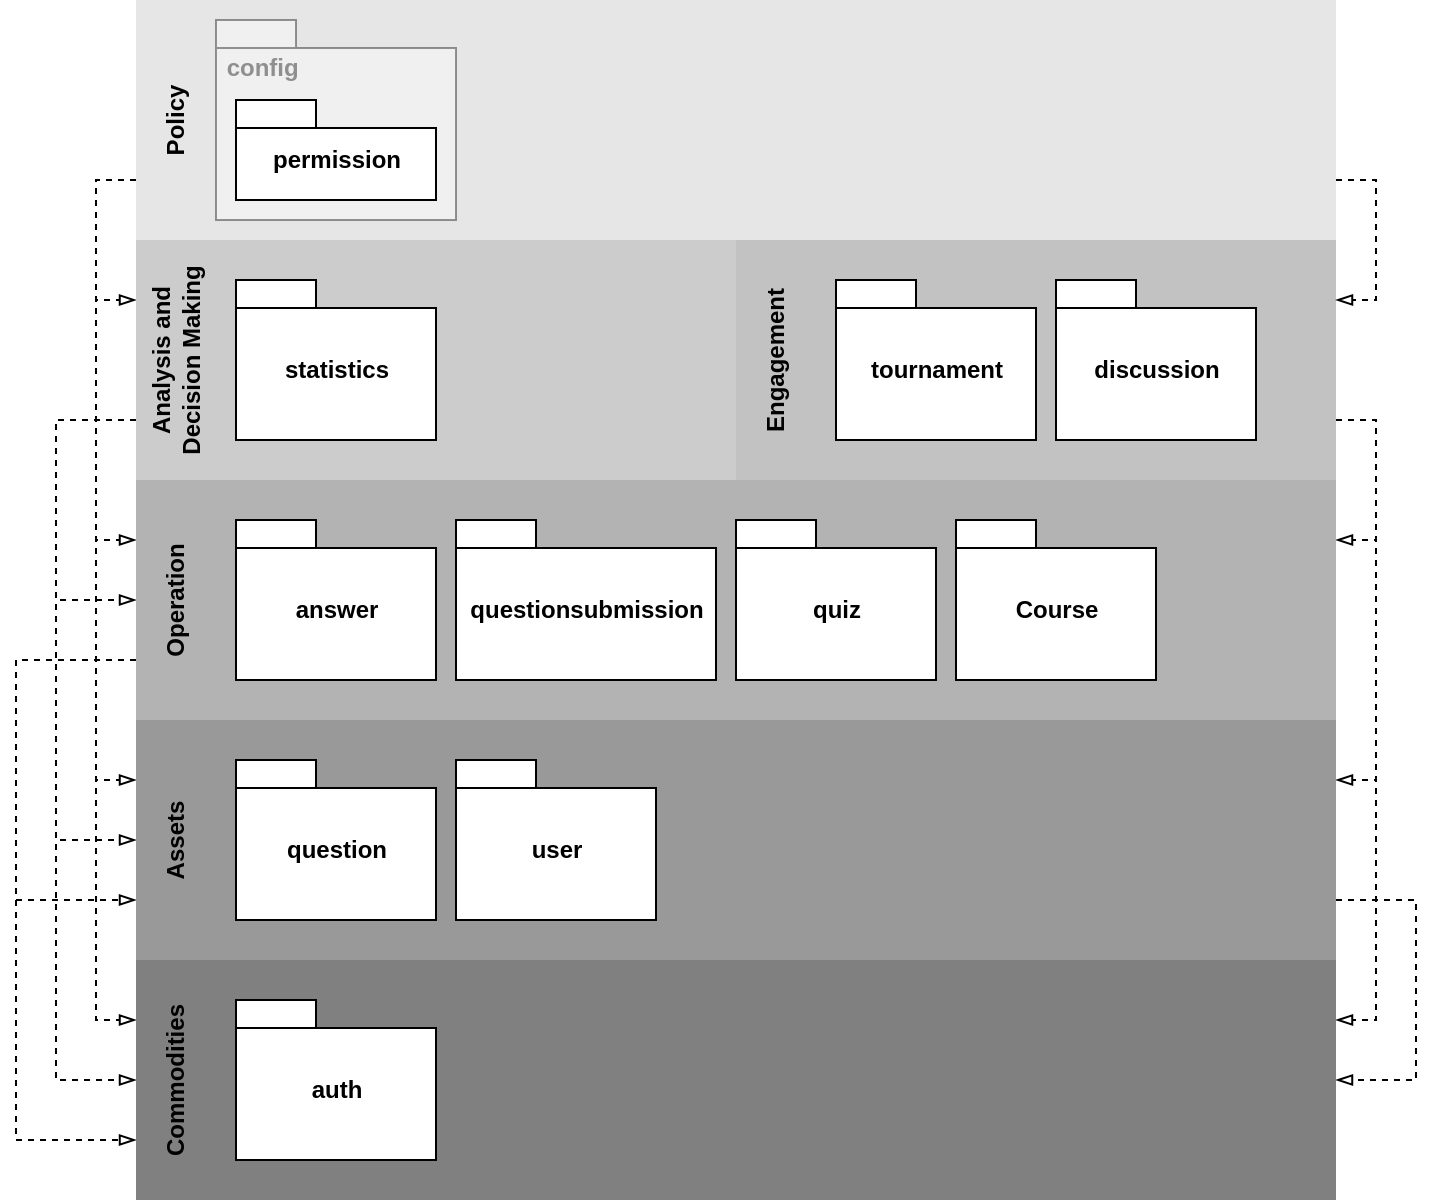 <mxfile version="14.1.3" type="device"><diagram id="PT3bpkTvukQqYA20z33V" name="Page-1"><mxGraphModel dx="1422" dy="762" grid="1" gridSize="10" guides="1" tooltips="1" connect="1" arrows="1" fold="1" page="1" pageScale="1" pageWidth="850" pageHeight="1100" math="0" shadow="0"><root><mxCell id="0"/><mxCell id="1" parent="0"/><mxCell id="2_2o-RVly2B83f6Iuyst-39" style="edgeStyle=orthogonalEdgeStyle;rounded=0;orthogonalLoop=1;jettySize=auto;html=1;exitX=1;exitY=0.75;exitDx=0;exitDy=0;entryX=1;entryY=0.25;entryDx=0;entryDy=0;dashed=1;endArrow=blockThin;endFill=0;fontColor=#000000;" parent="1" source="2_2o-RVly2B83f6Iuyst-22" target="2_2o-RVly2B83f6Iuyst-3" edge="1"><mxGeometry relative="1" as="geometry"/></mxCell><mxCell id="2_2o-RVly2B83f6Iuyst-40" style="edgeStyle=orthogonalEdgeStyle;rounded=0;orthogonalLoop=1;jettySize=auto;html=1;exitX=1;exitY=0.75;exitDx=0;exitDy=0;entryX=1;entryY=0.25;entryDx=0;entryDy=0;dashed=1;endArrow=blockThin;endFill=0;fontColor=#000000;" parent="1" source="2_2o-RVly2B83f6Iuyst-22" target="2_2o-RVly2B83f6Iuyst-4" edge="1"><mxGeometry relative="1" as="geometry"/></mxCell><mxCell id="2_2o-RVly2B83f6Iuyst-41" style="edgeStyle=orthogonalEdgeStyle;rounded=0;orthogonalLoop=1;jettySize=auto;html=1;exitX=1;exitY=0.75;exitDx=0;exitDy=0;entryX=1;entryY=0.25;entryDx=0;entryDy=0;dashed=1;endArrow=blockThin;endFill=0;fontColor=#000000;" parent="1" source="2_2o-RVly2B83f6Iuyst-22" target="2_2o-RVly2B83f6Iuyst-5" edge="1"><mxGeometry relative="1" as="geometry"/></mxCell><mxCell id="2_2o-RVly2B83f6Iuyst-22" value="" style="rounded=0;whiteSpace=wrap;html=1;strokeColor=none;fillColor=#C2C2C2;" parent="1" vertex="1"><mxGeometry x="420" y="200" width="300" height="120" as="geometry"/></mxCell><mxCell id="2_2o-RVly2B83f6Iuyst-27" style="edgeStyle=orthogonalEdgeStyle;rounded=0;orthogonalLoop=1;jettySize=auto;html=1;exitX=0;exitY=0.75;exitDx=0;exitDy=0;entryX=0;entryY=0.25;entryDx=0;entryDy=0;dashed=1;endArrow=blockThin;endFill=0;fontColor=#000000;" parent="1" source="2_2o-RVly2B83f6Iuyst-1" target="2_2o-RVly2B83f6Iuyst-2" edge="1"><mxGeometry relative="1" as="geometry"/></mxCell><mxCell id="2_2o-RVly2B83f6Iuyst-28" style="edgeStyle=orthogonalEdgeStyle;rounded=0;orthogonalLoop=1;jettySize=auto;html=1;exitX=0;exitY=0.75;exitDx=0;exitDy=0;entryX=0;entryY=0.25;entryDx=0;entryDy=0;dashed=1;endArrow=blockThin;endFill=0;fontColor=#000000;" parent="1" source="2_2o-RVly2B83f6Iuyst-1" target="2_2o-RVly2B83f6Iuyst-3" edge="1"><mxGeometry relative="1" as="geometry"/></mxCell><mxCell id="2_2o-RVly2B83f6Iuyst-29" style="edgeStyle=orthogonalEdgeStyle;rounded=0;orthogonalLoop=1;jettySize=auto;html=1;exitX=0;exitY=0.75;exitDx=0;exitDy=0;entryX=0;entryY=0.25;entryDx=0;entryDy=0;dashed=1;endArrow=blockThin;endFill=0;fontColor=#000000;" parent="1" source="2_2o-RVly2B83f6Iuyst-1" target="2_2o-RVly2B83f6Iuyst-4" edge="1"><mxGeometry relative="1" as="geometry"/></mxCell><mxCell id="2_2o-RVly2B83f6Iuyst-30" style="edgeStyle=orthogonalEdgeStyle;rounded=0;orthogonalLoop=1;jettySize=auto;html=1;exitX=0;exitY=0.75;exitDx=0;exitDy=0;entryX=0;entryY=0.25;entryDx=0;entryDy=0;dashed=1;endArrow=blockThin;endFill=0;fontColor=#000000;" parent="1" source="2_2o-RVly2B83f6Iuyst-1" target="2_2o-RVly2B83f6Iuyst-5" edge="1"><mxGeometry relative="1" as="geometry"/></mxCell><mxCell id="2_2o-RVly2B83f6Iuyst-31" style="edgeStyle=orthogonalEdgeStyle;rounded=0;orthogonalLoop=1;jettySize=auto;html=1;exitX=1;exitY=0.75;exitDx=0;exitDy=0;entryX=1;entryY=0.25;entryDx=0;entryDy=0;dashed=1;endArrow=blockThin;endFill=0;fontColor=#000000;" parent="1" source="2_2o-RVly2B83f6Iuyst-1" target="2_2o-RVly2B83f6Iuyst-22" edge="1"><mxGeometry relative="1" as="geometry"/></mxCell><mxCell id="2_2o-RVly2B83f6Iuyst-1" value="" style="rounded=0;whiteSpace=wrap;html=1;strokeColor=none;fillColor=#E6E6E6;" parent="1" vertex="1"><mxGeometry x="120" y="80" width="600" height="120" as="geometry"/></mxCell><mxCell id="2_2o-RVly2B83f6Iuyst-32" style="edgeStyle=orthogonalEdgeStyle;rounded=0;orthogonalLoop=1;jettySize=auto;html=1;exitX=0;exitY=0.75;exitDx=0;exitDy=0;entryX=0;entryY=0.5;entryDx=0;entryDy=0;dashed=1;endArrow=blockThin;endFill=0;fontColor=#000000;" parent="1" source="2_2o-RVly2B83f6Iuyst-2" target="2_2o-RVly2B83f6Iuyst-3" edge="1"><mxGeometry relative="1" as="geometry"><Array as="points"><mxPoint x="80" y="290"/><mxPoint x="80" y="380"/></Array></mxGeometry></mxCell><mxCell id="2_2o-RVly2B83f6Iuyst-33" style="edgeStyle=orthogonalEdgeStyle;rounded=0;orthogonalLoop=1;jettySize=auto;html=1;exitX=0;exitY=0.75;exitDx=0;exitDy=0;entryX=0;entryY=0.5;entryDx=0;entryDy=0;dashed=1;endArrow=blockThin;endFill=0;fontColor=#000000;" parent="1" source="2_2o-RVly2B83f6Iuyst-2" target="2_2o-RVly2B83f6Iuyst-4" edge="1"><mxGeometry relative="1" as="geometry"><Array as="points"><mxPoint x="80" y="290"/><mxPoint x="80" y="500"/></Array></mxGeometry></mxCell><mxCell id="2_2o-RVly2B83f6Iuyst-34" style="edgeStyle=orthogonalEdgeStyle;rounded=0;orthogonalLoop=1;jettySize=auto;html=1;exitX=0;exitY=0.75;exitDx=0;exitDy=0;entryX=0;entryY=0.5;entryDx=0;entryDy=0;dashed=1;endArrow=blockThin;endFill=0;fontColor=#000000;" parent="1" source="2_2o-RVly2B83f6Iuyst-2" target="2_2o-RVly2B83f6Iuyst-5" edge="1"><mxGeometry relative="1" as="geometry"><Array as="points"><mxPoint x="80" y="290"/><mxPoint x="80" y="620"/></Array></mxGeometry></mxCell><mxCell id="2_2o-RVly2B83f6Iuyst-2" value="" style="rounded=0;whiteSpace=wrap;html=1;strokeColor=none;fillColor=#CCCCCC;" parent="1" vertex="1"><mxGeometry x="120" y="200" width="300" height="120" as="geometry"/></mxCell><mxCell id="2_2o-RVly2B83f6Iuyst-35" style="edgeStyle=orthogonalEdgeStyle;rounded=0;orthogonalLoop=1;jettySize=auto;html=1;exitX=0;exitY=0.75;exitDx=0;exitDy=0;entryX=0;entryY=0.75;entryDx=0;entryDy=0;dashed=1;endArrow=blockThin;endFill=0;fontColor=#000000;" parent="1" source="2_2o-RVly2B83f6Iuyst-3" target="2_2o-RVly2B83f6Iuyst-4" edge="1"><mxGeometry relative="1" as="geometry"><Array as="points"><mxPoint x="60" y="410"/><mxPoint x="60" y="530"/></Array></mxGeometry></mxCell><mxCell id="2_2o-RVly2B83f6Iuyst-36" style="edgeStyle=orthogonalEdgeStyle;rounded=0;orthogonalLoop=1;jettySize=auto;html=1;exitX=0;exitY=0.75;exitDx=0;exitDy=0;entryX=0;entryY=0.75;entryDx=0;entryDy=0;dashed=1;endArrow=blockThin;endFill=0;fontColor=#000000;" parent="1" source="2_2o-RVly2B83f6Iuyst-3" target="2_2o-RVly2B83f6Iuyst-5" edge="1"><mxGeometry relative="1" as="geometry"><Array as="points"><mxPoint x="60" y="410"/><mxPoint x="60" y="650"/></Array></mxGeometry></mxCell><mxCell id="2_2o-RVly2B83f6Iuyst-3" value="" style="rounded=0;whiteSpace=wrap;html=1;strokeColor=none;fillColor=#B3B3B3;" parent="1" vertex="1"><mxGeometry x="120" y="320" width="600" height="120" as="geometry"/></mxCell><mxCell id="2_2o-RVly2B83f6Iuyst-38" style="edgeStyle=orthogonalEdgeStyle;rounded=0;orthogonalLoop=1;jettySize=auto;html=1;exitX=1;exitY=0.75;exitDx=0;exitDy=0;entryX=1;entryY=0.5;entryDx=0;entryDy=0;dashed=1;endArrow=blockThin;endFill=0;fontColor=#000000;" parent="1" source="2_2o-RVly2B83f6Iuyst-4" target="2_2o-RVly2B83f6Iuyst-5" edge="1"><mxGeometry relative="1" as="geometry"><Array as="points"><mxPoint x="760" y="530"/><mxPoint x="760" y="620"/></Array></mxGeometry></mxCell><mxCell id="2_2o-RVly2B83f6Iuyst-4" value="" style="rounded=0;whiteSpace=wrap;html=1;strokeColor=none;fillColor=#999999;" parent="1" vertex="1"><mxGeometry x="120" y="440" width="600" height="120" as="geometry"/></mxCell><mxCell id="2_2o-RVly2B83f6Iuyst-5" value="" style="rounded=0;whiteSpace=wrap;html=1;strokeColor=none;fillColor=#808080;" parent="1" vertex="1"><mxGeometry x="120" y="560" width="600" height="120" as="geometry"/></mxCell><mxCell id="2_2o-RVly2B83f6Iuyst-6" value="Policy" style="text;html=1;strokeColor=none;fillColor=none;align=center;verticalAlign=middle;whiteSpace=wrap;rounded=0;rotation=-90;fontStyle=1" parent="1" vertex="1"><mxGeometry x="80" y="130" width="120" height="20" as="geometry"/></mxCell><mxCell id="2_2o-RVly2B83f6Iuyst-7" value="Analysis and Decision Making" style="text;html=1;strokeColor=none;fillColor=none;align=center;verticalAlign=middle;whiteSpace=wrap;rounded=0;rotation=-90;fontStyle=1" parent="1" vertex="1"><mxGeometry x="80" y="250" width="120" height="20" as="geometry"/></mxCell><mxCell id="2_2o-RVly2B83f6Iuyst-8" value="Operation" style="text;html=1;strokeColor=none;fillColor=none;align=center;verticalAlign=middle;whiteSpace=wrap;rounded=0;rotation=-90;fontStyle=1" parent="1" vertex="1"><mxGeometry x="80" y="370" width="120" height="20" as="geometry"/></mxCell><mxCell id="2_2o-RVly2B83f6Iuyst-9" value="Assets" style="text;html=1;strokeColor=none;fillColor=none;align=center;verticalAlign=middle;whiteSpace=wrap;rounded=0;rotation=-90;fontStyle=1" parent="1" vertex="1"><mxGeometry x="80" y="490" width="120" height="20" as="geometry"/></mxCell><mxCell id="2_2o-RVly2B83f6Iuyst-10" value="Commodities" style="text;html=1;strokeColor=none;fillColor=none;align=center;verticalAlign=middle;whiteSpace=wrap;rounded=0;rotation=-90;fontStyle=1" parent="1" vertex="1"><mxGeometry x="80" y="610" width="120" height="20" as="geometry"/></mxCell><mxCell id="2_2o-RVly2B83f6Iuyst-11" value="&amp;nbsp;config" style="shape=folder;fontStyle=1;spacingTop=10;tabWidth=40;tabHeight=14;tabPosition=left;html=1;fillColor=#FFFFFF;verticalAlign=top;align=left;opacity=40;textOpacity=40;" parent="1" vertex="1"><mxGeometry x="160" y="90" width="120" height="100" as="geometry"/></mxCell><mxCell id="2_2o-RVly2B83f6Iuyst-12" value="permission" style="shape=folder;fontStyle=1;spacingTop=10;tabWidth=40;tabHeight=14;tabPosition=left;html=1;fillColor=#FFFFFF;" parent="1" vertex="1"><mxGeometry x="170" y="130" width="100" height="50" as="geometry"/></mxCell><mxCell id="2_2o-RVly2B83f6Iuyst-13" value="statistics" style="shape=folder;fontStyle=1;spacingTop=10;tabWidth=40;tabHeight=14;tabPosition=left;html=1;fillColor=#FFFFFF;" parent="1" vertex="1"><mxGeometry x="170" y="220" width="100" height="80" as="geometry"/></mxCell><mxCell id="2_2o-RVly2B83f6Iuyst-14" value="answer" style="shape=folder;fontStyle=1;spacingTop=10;tabWidth=40;tabHeight=14;tabPosition=left;html=1;fillColor=#FFFFFF;" parent="1" vertex="1"><mxGeometry x="170" y="340" width="100" height="80" as="geometry"/></mxCell><mxCell id="2_2o-RVly2B83f6Iuyst-15" value="tournament" style="shape=folder;fontStyle=1;spacingTop=10;tabWidth=40;tabHeight=14;tabPosition=left;html=1;fillColor=#FFFFFF;" parent="1" vertex="1"><mxGeometry x="470" y="220" width="100" height="80" as="geometry"/></mxCell><mxCell id="2_2o-RVly2B83f6Iuyst-16" value="discussion" style="shape=folder;fontStyle=1;spacingTop=10;tabWidth=40;tabHeight=14;tabPosition=left;html=1;fillColor=#FFFFFF;" parent="1" vertex="1"><mxGeometry x="580" y="220" width="100" height="80" as="geometry"/></mxCell><mxCell id="2_2o-RVly2B83f6Iuyst-17" value="questionsubmission" style="shape=folder;fontStyle=1;spacingTop=10;tabWidth=40;tabHeight=14;tabPosition=left;html=1;fillColor=#FFFFFF;" parent="1" vertex="1"><mxGeometry x="280" y="340" width="130" height="80" as="geometry"/></mxCell><mxCell id="2_2o-RVly2B83f6Iuyst-18" value="quiz" style="shape=folder;fontStyle=1;spacingTop=10;tabWidth=40;tabHeight=14;tabPosition=left;html=1;fillColor=#FFFFFF;" parent="1" vertex="1"><mxGeometry x="420" y="340" width="100" height="80" as="geometry"/></mxCell><mxCell id="2_2o-RVly2B83f6Iuyst-19" value="question" style="shape=folder;fontStyle=1;spacingTop=10;tabWidth=40;tabHeight=14;tabPosition=left;html=1;fillColor=#FFFFFF;" parent="1" vertex="1"><mxGeometry x="170" y="460" width="100" height="80" as="geometry"/></mxCell><mxCell id="2_2o-RVly2B83f6Iuyst-20" value="user" style="shape=folder;fontStyle=1;spacingTop=10;tabWidth=40;tabHeight=14;tabPosition=left;html=1;fillColor=#FFFFFF;" parent="1" vertex="1"><mxGeometry x="280" y="460" width="100" height="80" as="geometry"/></mxCell><mxCell id="2_2o-RVly2B83f6Iuyst-21" value="auth" style="shape=folder;fontStyle=1;spacingTop=10;tabWidth=40;tabHeight=14;tabPosition=left;html=1;fillColor=#FFFFFF;" parent="1" vertex="1"><mxGeometry x="170" y="580" width="100" height="80" as="geometry"/></mxCell><mxCell id="2_2o-RVly2B83f6Iuyst-23" value="Engagement" style="text;html=1;strokeColor=none;fillColor=none;align=center;verticalAlign=middle;whiteSpace=wrap;rounded=0;rotation=-90;fontStyle=1" parent="1" vertex="1"><mxGeometry x="380" y="250" width="120" height="20" as="geometry"/></mxCell><mxCell id="kXwkFJzy_tIwGYw8sxEF-1" value="Course" style="shape=folder;fontStyle=1;spacingTop=10;tabWidth=40;tabHeight=14;tabPosition=left;html=1;fillColor=#FFFFFF;" vertex="1" parent="1"><mxGeometry x="530" y="340" width="100" height="80" as="geometry"/></mxCell></root></mxGraphModel></diagram></mxfile>
